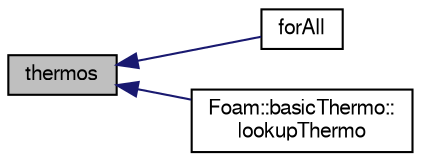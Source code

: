 digraph "thermos"
{
  bgcolor="transparent";
  edge [fontname="FreeSans",fontsize="10",labelfontname="FreeSans",labelfontsize="10"];
  node [fontname="FreeSans",fontsize="10",shape=record];
  rankdir="LR";
  Node7 [label="thermos",height=0.2,width=0.4,color="black", fillcolor="grey75", style="filled", fontcolor="black"];
  Node7 -> Node8 [dir="back",color="midnightblue",fontsize="10",style="solid",fontname="FreeSans"];
  Node8 [label="forAll",height=0.2,width=0.4,color="black",URL="$a38351.html#a675e8a394affbc5f342d7c700be4e284"];
  Node7 -> Node9 [dir="back",color="midnightblue",fontsize="10",style="solid",fontname="FreeSans"];
  Node9 [label="Foam::basicThermo::\llookupThermo",height=0.2,width=0.4,color="black",URL="$a29734.html#a1a973e5b42d222c61500a0d68386822d"];
}

